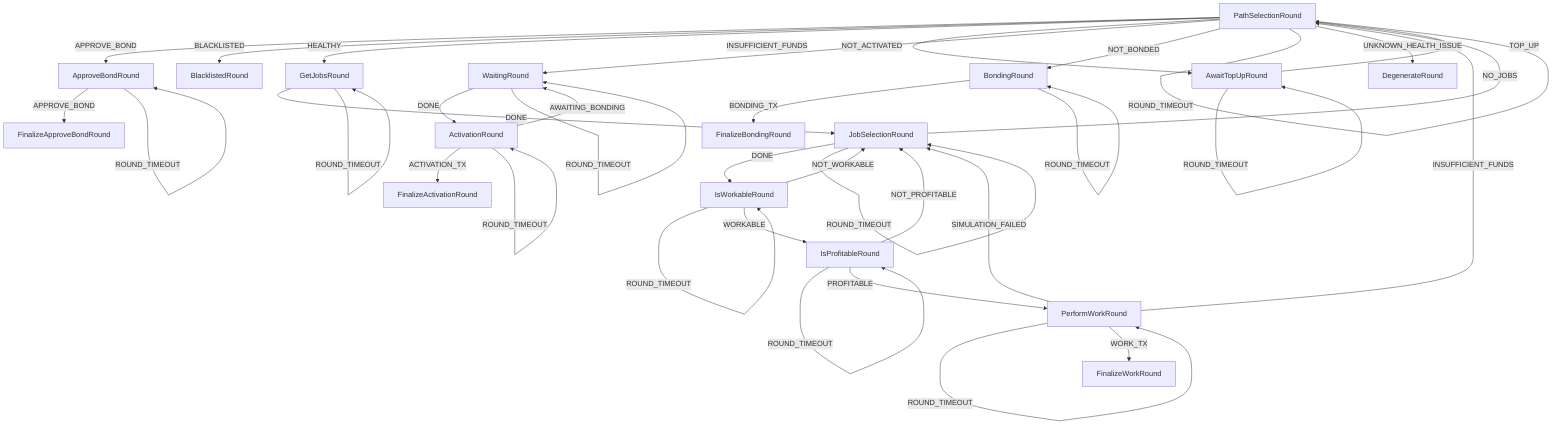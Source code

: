 graph TD
  PathSelectionRound
  ActivationRound
  ApproveBondRound
  AwaitTopUpRound
  BlacklistedRound
  BondingRound
  DegenerateRound
  FinalizeActivationRound
  FinalizeApproveBondRound
  FinalizeBondingRound
  FinalizeWorkRound
  GetJobsRound
  IsProfitableRound
  IsWorkableRound
  JobSelectionRound
  PathSelectionRound
  PerformWorkRound
  WaitingRound
  ActivationRound -->|ACTIVATION_TX| FinalizeActivationRound
  ActivationRound -->|AWAITING_BONDING| WaitingRound
  ActivationRound -->|NO_MAJORITY| ActivationRound
  ActivationRound -->|ROUND_TIMEOUT| ActivationRound
  ApproveBondRound -->|APPROVE_BOND| FinalizeApproveBondRound
  ApproveBondRound -->|NO_MAJORITY| ApproveBondRound
  ApproveBondRound -->|ROUND_TIMEOUT| ApproveBondRound
  AwaitTopUpRound -->|NO_MAJORITY| AwaitTopUpRound
  AwaitTopUpRound -->|ROUND_TIMEOUT| AwaitTopUpRound
  AwaitTopUpRound -->|TOP_UP| PathSelectionRound
  BondingRound -->|BONDING_TX| FinalizeBondingRound
  BondingRound -->|NO_MAJORITY| BondingRound
  BondingRound -->|ROUND_TIMEOUT| BondingRound
  GetJobsRound -->|DONE| JobSelectionRound
  GetJobsRound -->|NO_MAJORITY| GetJobsRound
  GetJobsRound -->|ROUND_TIMEOUT| GetJobsRound
  IsProfitableRound -->|NOT_PROFITABLE| JobSelectionRound
  IsProfitableRound -->|NO_MAJORITY| IsProfitableRound
  IsProfitableRound -->|PROFITABLE| PerformWorkRound
  IsProfitableRound -->|ROUND_TIMEOUT| IsProfitableRound
  IsWorkableRound -->|NOT_WORKABLE| JobSelectionRound
  IsWorkableRound -->|NO_MAJORITY| IsWorkableRound
  IsWorkableRound -->|ROUND_TIMEOUT| IsWorkableRound
  IsWorkableRound -->|WORKABLE| IsProfitableRound
  JobSelectionRound -->|DONE| IsWorkableRound
  JobSelectionRound -->|NO_JOBS| PathSelectionRound
  JobSelectionRound -->|NO_MAJORITY| JobSelectionRound
  JobSelectionRound -->|ROUND_TIMEOUT| JobSelectionRound
  PathSelectionRound -->|APPROVE_BOND| ApproveBondRound
  PathSelectionRound -->|BLACKLISTED| BlacklistedRound
  PathSelectionRound -->|HEALTHY| GetJobsRound
  PathSelectionRound -->|INSUFFICIENT_FUNDS| AwaitTopUpRound
  PathSelectionRound -->|NOT_ACTIVATED| WaitingRound
  PathSelectionRound -->|NOT_BONDED| BondingRound
  PathSelectionRound -->|NO_MAJORITY| PathSelectionRound
  PathSelectionRound -->|ROUND_TIMEOUT| PathSelectionRound
  PathSelectionRound -->|UNKNOWN_HEALTH_ISSUE| DegenerateRound
  PerformWorkRound -->|INSUFFICIENT_FUNDS| PathSelectionRound
  PerformWorkRound -->|NO_MAJORITY| PerformWorkRound
  PerformWorkRound -->|ROUND_TIMEOUT| PerformWorkRound
  PerformWorkRound -->|SIMULATION_FAILED| JobSelectionRound
  PerformWorkRound -->|WORK_TX| FinalizeWorkRound
  WaitingRound -->|DONE| ActivationRound
  WaitingRound -->|NO_MAJORITY| WaitingRound
  WaitingRound -->|ROUND_TIMEOUT| WaitingRound